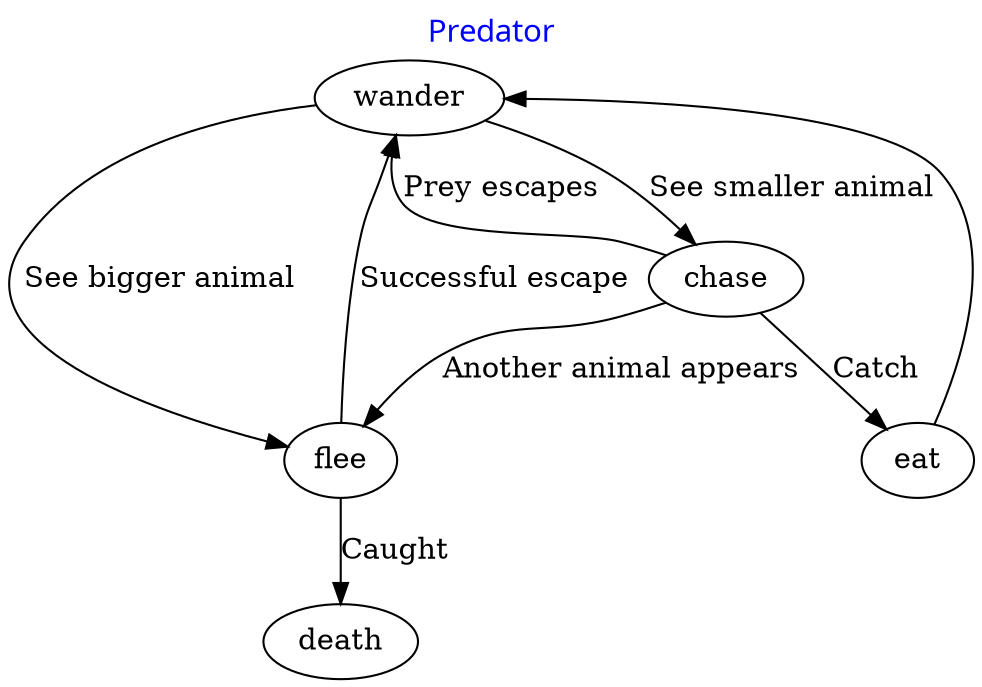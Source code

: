 digraph {
    label="Predator"; labelloc="top"; fontcolor="blue"; fontsize="15"; fontname="sans-serif";
    wander; chase; flee; eat; death;
    wander -> chase [label="See smaller animal"];
    wander -> flee [label="See bigger animal"];
    flee -> wander [label="Successful escape"];
    chase -> eat [label="Catch"];
    eat -> wander;
    flee -> death [label="Caught"];
    chase -> wander [label="Prey escapes"];
    chase -> flee [label="Another animal appears"];
}